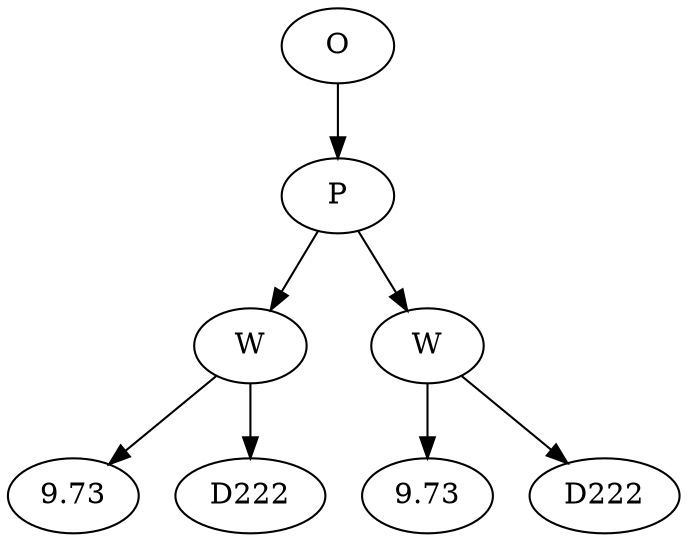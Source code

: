 // Tree
digraph {
	46109187 [label=O]
	46109188 [label=P]
	46109187 -> 46109188
	46109189 [label=W]
	46109188 -> 46109189
	46109190 [label=9.73]
	46109189 -> 46109190
	46109191 [label=D222]
	46109189 -> 46109191
	46109192 [label=W]
	46109188 -> 46109192
	46109193 [label=9.73]
	46109192 -> 46109193
	46109194 [label=D222]
	46109192 -> 46109194
}
